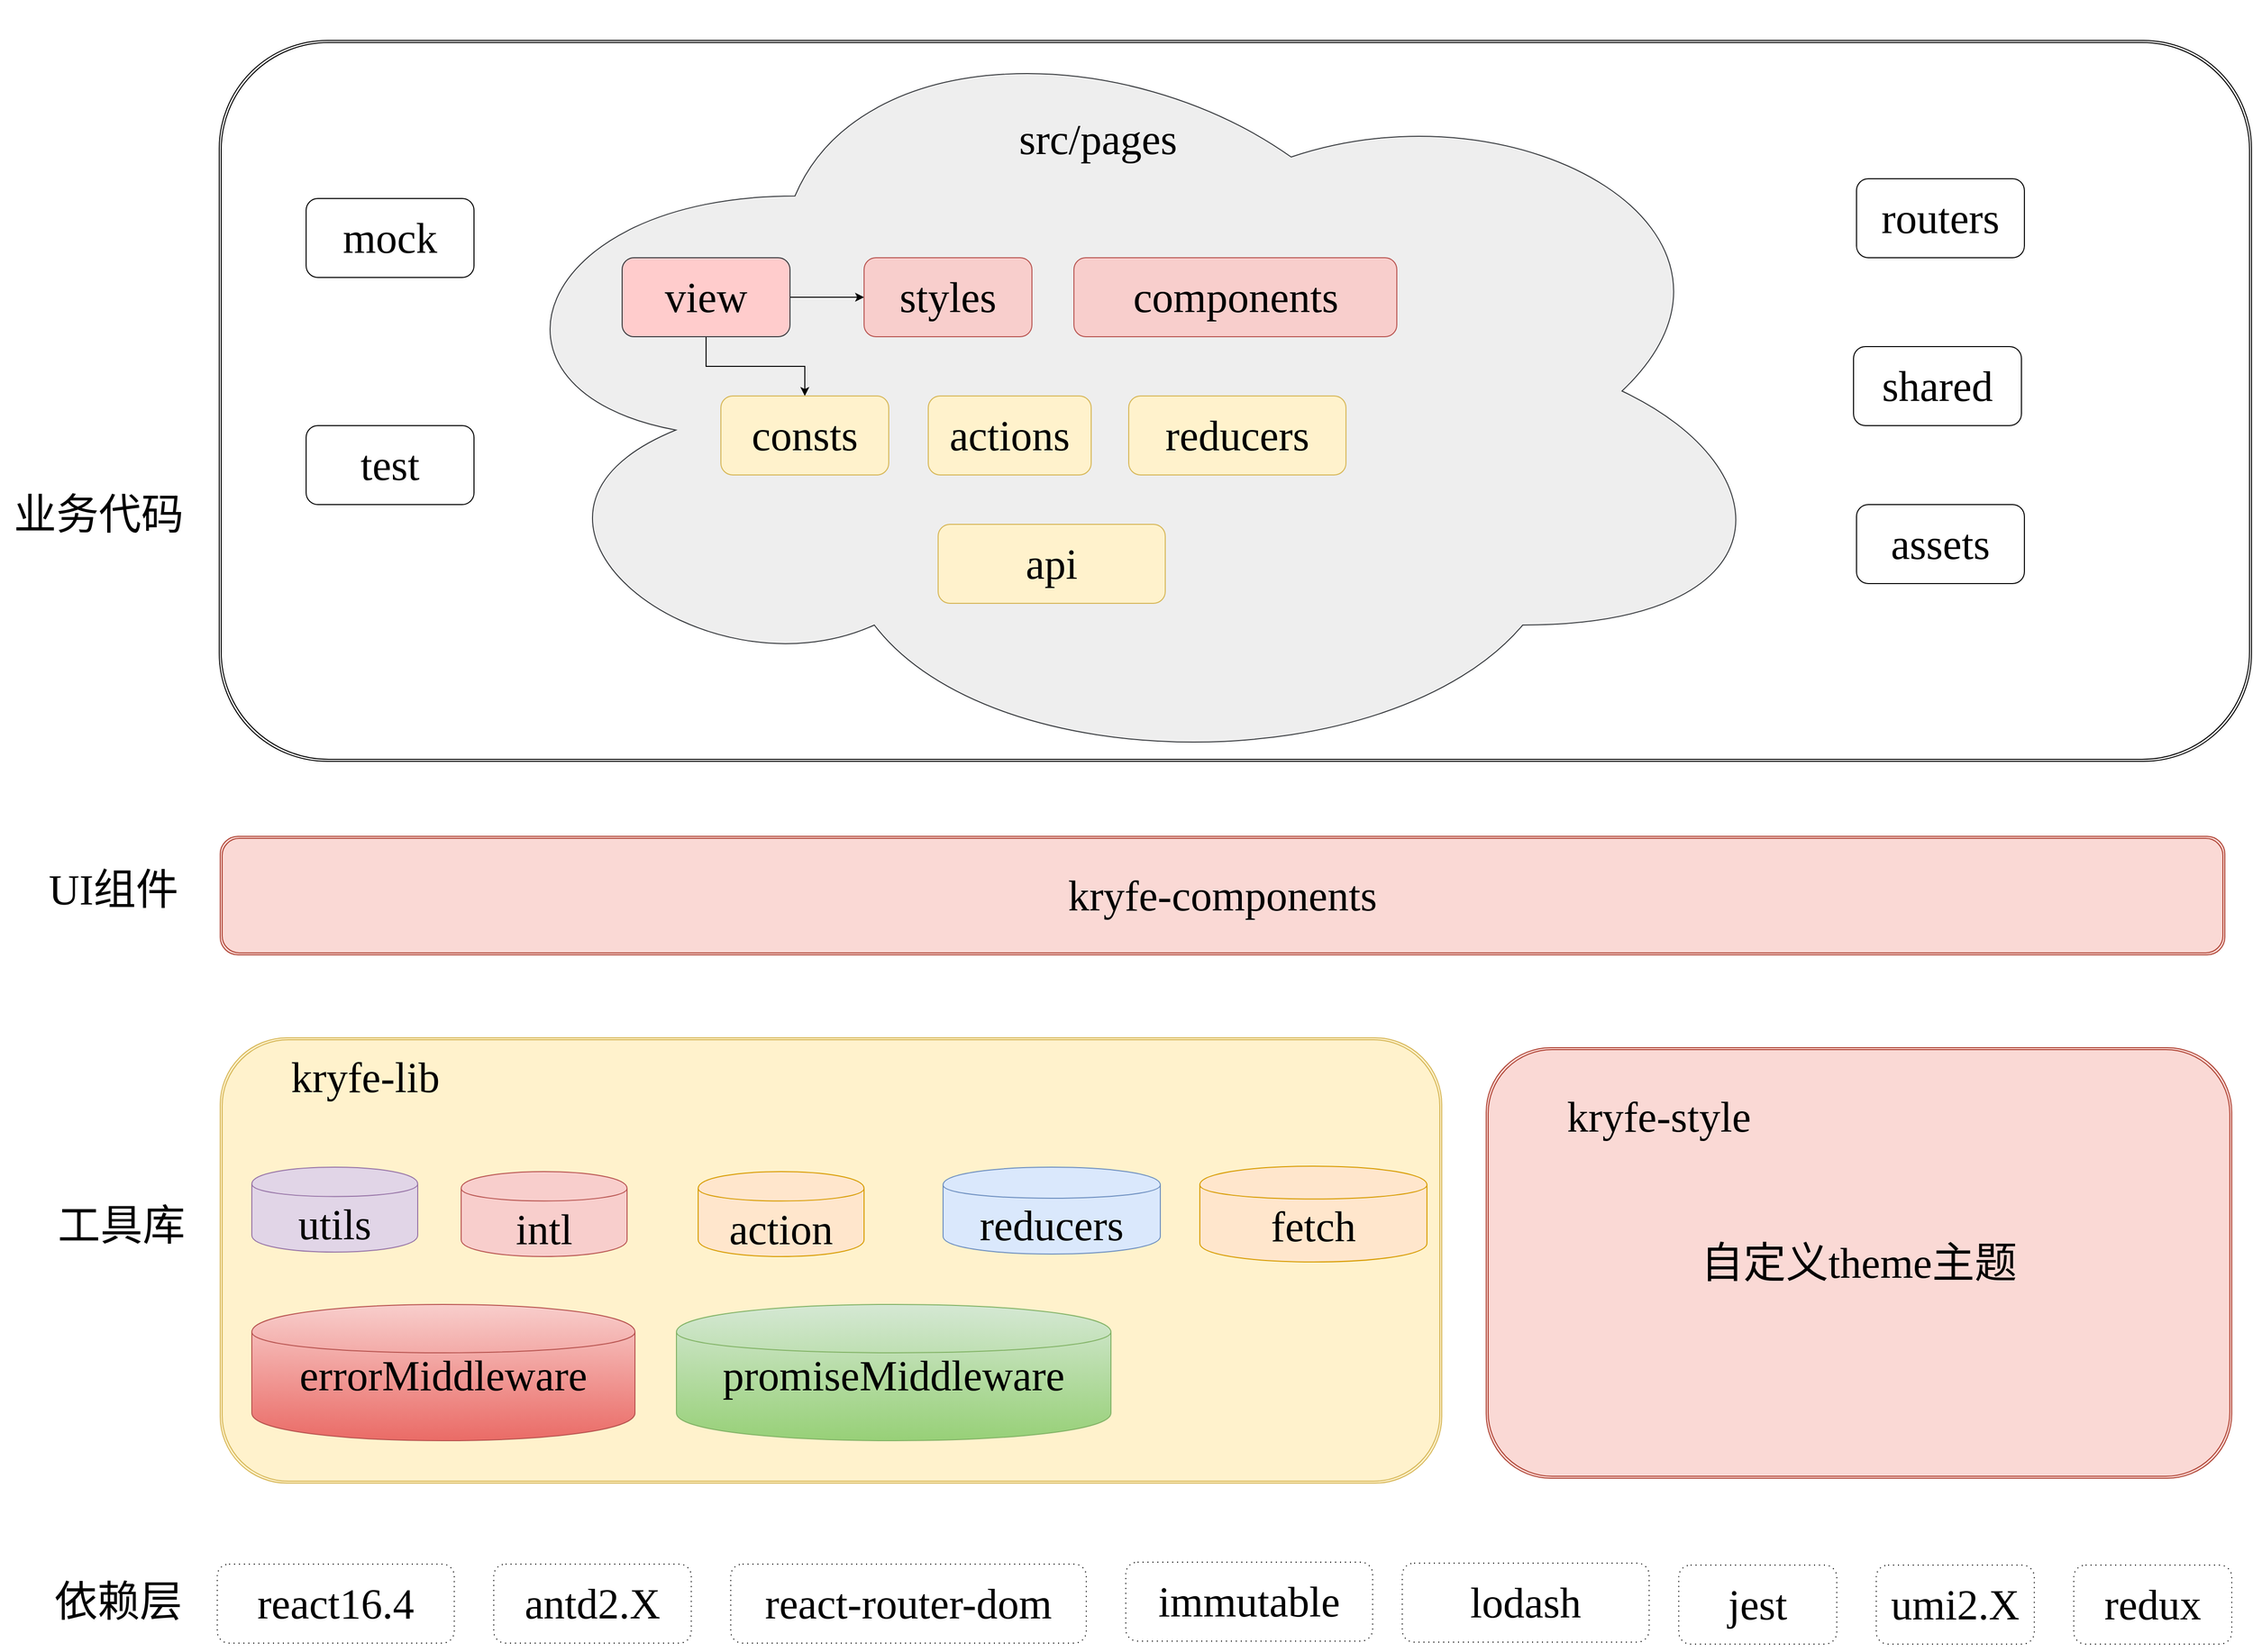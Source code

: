 <mxfile version="13.7.7" type="github" pages="4">
  <diagram name="Page-1" id="12e1b939-464a-85fe-373e-61e167be1490">
    <mxGraphModel dx="7725" dy="5986.5" grid="1" gridSize="10" guides="1" tooltips="1" connect="1" arrows="1" fold="1" page="1" pageScale="1.5" pageWidth="1654" pageHeight="1169" background="#ffffff" math="0" shadow="0">
      <root>
        <mxCell id="0" />
        <mxCell id="1" parent="0" />
        <mxCell id="ACcv200ihPQqjM33xnzT-37" value="依赖层" style="text;html=1;strokeColor=none;fillColor=none;align=center;verticalAlign=middle;whiteSpace=wrap;rounded=0;perimeterSpacing=10;fontSize=43;fontFamily=Comic Sans MS;" parent="1" vertex="1">
          <mxGeometry x="95" y="-169" width="210" height="100" as="geometry" />
        </mxCell>
        <mxCell id="ACcv200ihPQqjM33xnzT-38" value="工具库" style="text;html=1;strokeColor=none;fillColor=none;align=center;verticalAlign=middle;whiteSpace=wrap;rounded=0;perimeterSpacing=10;fontSize=43;fontFamily=Comic Sans MS;" parent="1" vertex="1">
          <mxGeometry x="103" y="-550" width="200" height="100" as="geometry" />
        </mxCell>
        <mxCell id="ACcv200ihPQqjM33xnzT-44" value="jest" style="shape=ext;rounded=1;html=1;whiteSpace=wrap;dashed=1;dashPattern=1 4;fontFamily=Comic Sans MS;fontSize=43;" parent="1" vertex="1">
          <mxGeometry x="1780" y="-156" width="160" height="80" as="geometry" />
        </mxCell>
        <mxCell id="ACcv200ihPQqjM33xnzT-45" value="antd2.X" style="shape=ext;rounded=1;html=1;whiteSpace=wrap;dashed=1;dashPattern=1 4;fontFamily=Comic Sans MS;fontSize=43;" parent="1" vertex="1">
          <mxGeometry x="580" y="-157" width="200" height="80" as="geometry" />
        </mxCell>
        <mxCell id="ACcv200ihPQqjM33xnzT-46" value="react16.4" style="shape=ext;rounded=1;html=1;whiteSpace=wrap;dashed=1;dashPattern=1 4;fontFamily=Comic Sans MS;fontSize=43;" parent="1" vertex="1">
          <mxGeometry x="300" y="-157" width="240" height="80" as="geometry" />
        </mxCell>
        <mxCell id="ACcv200ihPQqjM33xnzT-47" value="immutable" style="shape=ext;rounded=1;html=1;whiteSpace=wrap;dashed=1;dashPattern=1 4;fontFamily=Comic Sans MS;fontSize=43;" parent="1" vertex="1">
          <mxGeometry x="1220" y="-159" width="250" height="80" as="geometry" />
        </mxCell>
        <mxCell id="ACcv200ihPQqjM33xnzT-48" value="lodash" style="shape=ext;rounded=1;html=1;whiteSpace=wrap;dashed=1;dashPattern=1 4;fontFamily=Comic Sans MS;fontSize=43;" parent="1" vertex="1">
          <mxGeometry x="1500" y="-158" width="250" height="80" as="geometry" />
        </mxCell>
        <mxCell id="ACcv200ihPQqjM33xnzT-49" value="react-router-dom" style="shape=ext;rounded=1;html=1;whiteSpace=wrap;dashed=1;dashPattern=1 4;fontFamily=Comic Sans MS;fontSize=43;" parent="1" vertex="1">
          <mxGeometry x="820" y="-157" width="360" height="80" as="geometry" />
        </mxCell>
        <mxCell id="ACcv200ihPQqjM33xnzT-52" value="umi2.X" style="shape=ext;rounded=1;html=1;whiteSpace=wrap;dashed=1;dashPattern=1 4;fontFamily=Comic Sans MS;fontSize=43;" parent="1" vertex="1">
          <mxGeometry x="1980" y="-156" width="160" height="80" as="geometry" />
        </mxCell>
        <mxCell id="ACcv200ihPQqjM33xnzT-54" value="redux" style="shape=ext;rounded=1;html=1;whiteSpace=wrap;dashed=1;dashPattern=1 4;fontFamily=Comic Sans MS;fontSize=43;" parent="1" vertex="1">
          <mxGeometry x="2180" y="-156" width="160" height="80" as="geometry" />
        </mxCell>
        <mxCell id="ACcv200ihPQqjM33xnzT-55" value="" style="shape=ext;rounded=1;double=1;fontFamily=Comic Sans MS;fontSize=43;labelBackgroundColor=none;labelBorderColor=none;fillColor=#fff2cc;strokeColor=#D6B656;" parent="1" vertex="1">
          <mxGeometry x="303" y="-690" width="1237" height="451" as="geometry" />
        </mxCell>
        <mxCell id="ACcv200ihPQqjM33xnzT-57" value="自定义theme主题" style="shape=ext;rounded=1;html=1;whiteSpace=wrap;double=1;fontFamily=Comic Sans MS;fontSize=43;fillColor=#fad9d5;strokeColor=#ae4132;" parent="1" vertex="1">
          <mxGeometry x="1585" y="-680" width="755" height="436" as="geometry" />
        </mxCell>
        <mxCell id="ACcv200ihPQqjM33xnzT-58" value="kryfe-lib" style="text;html=1;strokeColor=none;fillColor=none;align=center;verticalAlign=middle;whiteSpace=wrap;rounded=0;fontFamily=Comic Sans MS;fontSize=43;" parent="1" vertex="1">
          <mxGeometry x="315" y="-660" width="270" height="20" as="geometry" />
        </mxCell>
        <mxCell id="ACcv200ihPQqjM33xnzT-59" value="kryfe-style" style="text;html=1;strokeColor=none;fillColor=none;align=center;verticalAlign=middle;whiteSpace=wrap;rounded=0;fontFamily=Comic Sans MS;fontSize=43;" parent="1" vertex="1">
          <mxGeometry x="1625" y="-620" width="270" height="20" as="geometry" />
        </mxCell>
        <mxCell id="ACcv200ihPQqjM33xnzT-62" value="utils" style="shape=cylinder;whiteSpace=wrap;html=1;boundedLbl=1;backgroundOutline=1;fontFamily=Comic Sans MS;fontSize=43;verticalAlign=top;strokeWidth=1;fillColor=#e1d5e7;strokeColor=#9673a6;" parent="1" vertex="1">
          <mxGeometry x="335" y="-559" width="168" height="86" as="geometry" />
        </mxCell>
        <mxCell id="ACcv200ihPQqjM33xnzT-66" value="intl" style="shape=cylinder;whiteSpace=wrap;html=1;boundedLbl=1;backgroundOutline=1;fontFamily=Comic Sans MS;fontSize=43;verticalAlign=top;strokeWidth=1;fillColor=#f8cecc;strokeColor=#b85450;" parent="1" vertex="1">
          <mxGeometry x="547" y="-554.5" width="168" height="86" as="geometry" />
        </mxCell>
        <mxCell id="ACcv200ihPQqjM33xnzT-67" value="action" style="shape=cylinder;whiteSpace=wrap;html=1;boundedLbl=1;backgroundOutline=1;fontFamily=Comic Sans MS;fontSize=43;verticalAlign=top;strokeWidth=1;fillColor=#ffe6cc;strokeColor=#d79b00;" parent="1" vertex="1">
          <mxGeometry x="787" y="-554.5" width="168" height="86" as="geometry" />
        </mxCell>
        <mxCell id="ACcv200ihPQqjM33xnzT-68" value="reducers" style="shape=cylinder;whiteSpace=wrap;html=1;boundedLbl=1;backgroundOutline=1;fontFamily=Comic Sans MS;fontSize=43;verticalAlign=top;strokeWidth=1;fillColor=#dae8fc;strokeColor=#6c8ebf;" parent="1" vertex="1">
          <mxGeometry x="1035" y="-559" width="220" height="88" as="geometry" />
        </mxCell>
        <mxCell id="ACcv200ihPQqjM33xnzT-69" value="fetch" style="shape=cylinder;whiteSpace=wrap;html=1;boundedLbl=1;backgroundOutline=1;fontFamily=Comic Sans MS;fontSize=43;verticalAlign=top;strokeWidth=1;fillColor=#ffe6cc;strokeColor=#d79b00;" parent="1" vertex="1">
          <mxGeometry x="1295" y="-560" width="230" height="97" as="geometry" />
        </mxCell>
        <mxCell id="ACcv200ihPQqjM33xnzT-70" value="errorMiddleware" style="shape=cylinder;whiteSpace=wrap;html=1;boundedLbl=1;backgroundOutline=1;fontFamily=Comic Sans MS;fontSize=43;verticalAlign=top;strokeWidth=1;fillColor=#f8cecc;strokeColor=#b85450;gradientColor=#ea6b66;" parent="1" vertex="1">
          <mxGeometry x="335" y="-420" width="388" height="138" as="geometry" />
        </mxCell>
        <mxCell id="ACcv200ihPQqjM33xnzT-74" value="promiseMiddleware" style="shape=cylinder;whiteSpace=wrap;html=1;boundedLbl=1;backgroundOutline=1;fontFamily=Comic Sans MS;fontSize=43;verticalAlign=top;strokeWidth=1;fillColor=#d5e8d4;strokeColor=#82b366;gradientColor=#97d077;" parent="1" vertex="1">
          <mxGeometry x="765" y="-420" width="440" height="138" as="geometry" />
        </mxCell>
        <mxCell id="C9wikINYZ20PcwpeZPlY-1" value="UI组件" style="text;html=1;strokeColor=none;fillColor=none;align=center;verticalAlign=middle;whiteSpace=wrap;rounded=0;perimeterSpacing=10;fontSize=43;fontFamily=Comic Sans MS;" parent="1" vertex="1">
          <mxGeometry x="95" y="-890" width="200" height="100" as="geometry" />
        </mxCell>
        <mxCell id="TWxSdMsF2TKqnxe4ZzpJ-3" value="&lt;span&gt;kryfe-components&lt;/span&gt;" style="shape=ext;rounded=1;html=1;whiteSpace=wrap;double=1;fontFamily=Comic Sans MS;fontSize=43;fillColor=#fad9d5;strokeColor=#ae4132;" parent="1" vertex="1">
          <mxGeometry x="303" y="-894" width="2030" height="120" as="geometry" />
        </mxCell>
        <mxCell id="TWxSdMsF2TKqnxe4ZzpJ-16" value="业务代码" style="text;html=1;strokeColor=none;fillColor=none;align=center;verticalAlign=middle;whiteSpace=wrap;rounded=0;perimeterSpacing=10;fontSize=43;fontFamily=Comic Sans MS;" parent="1" vertex="1">
          <mxGeometry x="80" y="-1270" width="200" height="100" as="geometry" />
        </mxCell>
        <mxCell id="TWxSdMsF2TKqnxe4ZzpJ-18" value="" style="shape=ext;rounded=1;html=1;whiteSpace=wrap;double=1;fontFamily=Comic Sans MS;fontSize=43;fillColor=none;" parent="1" vertex="1">
          <mxGeometry x="302" y="-1700" width="2058" height="730" as="geometry" />
        </mxCell>
        <mxCell id="TWxSdMsF2TKqnxe4ZzpJ-27" value="&lt;font color=&quot;#000000&quot;&gt;mock&lt;/font&gt;" style="rounded=1;whiteSpace=wrap;html=1;labelBackgroundColor=none;fontFamily=Comic Sans MS;fontSize=43;" parent="1" vertex="1">
          <mxGeometry x="390" y="-1540" width="170" height="80" as="geometry" />
        </mxCell>
        <mxCell id="TWxSdMsF2TKqnxe4ZzpJ-28" value="test" style="rounded=1;whiteSpace=wrap;html=1;labelBackgroundColor=none;fontFamily=Comic Sans MS;fontSize=43;" parent="1" vertex="1">
          <mxGeometry x="390" y="-1310" width="170" height="80" as="geometry" />
        </mxCell>
        <mxCell id="TWxSdMsF2TKqnxe4ZzpJ-41" value="" style="ellipse;shape=cloud;whiteSpace=wrap;html=1;labelBackgroundColor=none;strokeColor=#36393d;fontFamily=Comic Sans MS;fontSize=43;fillColor=#eeeeee;" parent="1" vertex="1">
          <mxGeometry x="550" y="-1740" width="1340" height="790" as="geometry" />
        </mxCell>
        <mxCell id="TWxSdMsF2TKqnxe4ZzpJ-64" value="" style="edgeStyle=orthogonalEdgeStyle;rounded=0;orthogonalLoop=1;jettySize=auto;html=1;fontFamily=Comic Sans MS;fontSize=43;fontColor=#FAFFFD;" parent="1" source="TWxSdMsF2TKqnxe4ZzpJ-43" target="TWxSdMsF2TKqnxe4ZzpJ-54" edge="1">
          <mxGeometry relative="1" as="geometry" />
        </mxCell>
        <mxCell id="TWxSdMsF2TKqnxe4ZzpJ-65" value="" style="edgeStyle=orthogonalEdgeStyle;rounded=0;orthogonalLoop=1;jettySize=auto;html=1;fontFamily=Comic Sans MS;fontSize=43;fontColor=#FAFFFD;" parent="1" source="TWxSdMsF2TKqnxe4ZzpJ-43" target="TWxSdMsF2TKqnxe4ZzpJ-52" edge="1">
          <mxGeometry relative="1" as="geometry" />
        </mxCell>
        <mxCell id="TWxSdMsF2TKqnxe4ZzpJ-43" value="view" style="rounded=1;whiteSpace=wrap;html=1;labelBackgroundColor=none;fontFamily=Comic Sans MS;fontSize=43;fillColor=#ffcccc;strokeColor=#36393d;" parent="1" vertex="1">
          <mxGeometry x="710" y="-1480" width="170" height="80" as="geometry" />
        </mxCell>
        <mxCell id="TWxSdMsF2TKqnxe4ZzpJ-47" value="src/pages" style="text;html=1;strokeColor=none;fillColor=none;align=center;verticalAlign=middle;whiteSpace=wrap;rounded=0;fontFamily=Comic Sans MS;fontSize=43;" parent="1" vertex="1">
          <mxGeometry x="1057" y="-1610" width="270" height="20" as="geometry" />
        </mxCell>
        <mxCell id="TWxSdMsF2TKqnxe4ZzpJ-52" value="styles" style="rounded=1;whiteSpace=wrap;html=1;labelBackgroundColor=none;fontFamily=Comic Sans MS;fontSize=43;fillColor=#f8cecc;strokeColor=#b85450;" parent="1" vertex="1">
          <mxGeometry x="955" y="-1480" width="170" height="80" as="geometry" />
        </mxCell>
        <mxCell id="TWxSdMsF2TKqnxe4ZzpJ-53" value="components" style="rounded=1;whiteSpace=wrap;html=1;labelBackgroundColor=none;fontFamily=Comic Sans MS;fontSize=43;fillColor=#f8cecc;strokeColor=#b85450;" parent="1" vertex="1">
          <mxGeometry x="1167.5" y="-1480" width="327" height="80" as="geometry" />
        </mxCell>
        <mxCell id="TWxSdMsF2TKqnxe4ZzpJ-54" value="consts" style="rounded=1;whiteSpace=wrap;html=1;labelBackgroundColor=none;fontFamily=Comic Sans MS;fontSize=43;fillColor=#fff2cc;strokeColor=#d6b656;" parent="1" vertex="1">
          <mxGeometry x="810" y="-1340" width="170" height="80" as="geometry" />
        </mxCell>
        <mxCell id="TWxSdMsF2TKqnxe4ZzpJ-56" value="actions" style="rounded=1;whiteSpace=wrap;html=1;labelBackgroundColor=none;fontFamily=Comic Sans MS;fontSize=43;fillColor=#fff2cc;strokeColor=#d6b656;" parent="1" vertex="1">
          <mxGeometry x="1020" y="-1340" width="165" height="80" as="geometry" />
        </mxCell>
        <mxCell id="TWxSdMsF2TKqnxe4ZzpJ-57" value="reducers" style="rounded=1;whiteSpace=wrap;html=1;labelBackgroundColor=none;fontFamily=Comic Sans MS;fontSize=43;fillColor=#fff2cc;strokeColor=#d6b656;" parent="1" vertex="1">
          <mxGeometry x="1223" y="-1340" width="220" height="80" as="geometry" />
        </mxCell>
        <mxCell id="TWxSdMsF2TKqnxe4ZzpJ-59" value="api" style="rounded=1;whiteSpace=wrap;html=1;labelBackgroundColor=none;fontFamily=Comic Sans MS;fontSize=43;fillColor=#fff2cc;strokeColor=#d6b656;" parent="1" vertex="1">
          <mxGeometry x="1030" y="-1210" width="230" height="80" as="geometry" />
        </mxCell>
        <mxCell id="TWxSdMsF2TKqnxe4ZzpJ-60" value="routers" style="rounded=1;whiteSpace=wrap;html=1;labelBackgroundColor=none;fontFamily=Comic Sans MS;fontSize=43;" parent="1" vertex="1">
          <mxGeometry x="1960" y="-1560" width="170" height="80" as="geometry" />
        </mxCell>
        <mxCell id="TWxSdMsF2TKqnxe4ZzpJ-61" value="shared" style="rounded=1;whiteSpace=wrap;html=1;labelBackgroundColor=none;fontFamily=Comic Sans MS;fontSize=43;" parent="1" vertex="1">
          <mxGeometry x="1957" y="-1390" width="170" height="80" as="geometry" />
        </mxCell>
        <mxCell id="TWxSdMsF2TKqnxe4ZzpJ-62" value="assets" style="rounded=1;whiteSpace=wrap;html=1;labelBackgroundColor=none;fontFamily=Comic Sans MS;fontSize=43;" parent="1" vertex="1">
          <mxGeometry x="1960" y="-1230" width="170" height="80" as="geometry" />
        </mxCell>
      </root>
    </mxGraphModel>
  </diagram>
  <diagram id="LHeS4BdLSO3xTZ7ajXbM" name="Page-2">
    <mxGraphModel dx="3708" dy="4371" grid="1" gridSize="10" guides="1" tooltips="1" connect="1" arrows="1" fold="1" page="1" pageScale="1" pageWidth="3300" pageHeight="2339" math="0" shadow="0">
      <root>
        <mxCell id="zYoztE-PvU23CbIRNL2x-0" />
        <mxCell id="zYoztE-PvU23CbIRNL2x-1" parent="zYoztE-PvU23CbIRNL2x-0" />
        <mxCell id="tfJK5-G03FJ_QuHSLzbA-41" value="依赖层" style="text;html=1;strokeColor=none;fillColor=none;align=center;verticalAlign=middle;whiteSpace=wrap;rounded=0;perimeterSpacing=10;fontSize=43;fontFamily=Comic Sans MS;" parent="zYoztE-PvU23CbIRNL2x-1" vertex="1">
          <mxGeometry x="90" y="-438" width="210" height="100" as="geometry" />
        </mxCell>
        <mxCell id="tfJK5-G03FJ_QuHSLzbA-42" value="工具库" style="text;html=1;strokeColor=none;fillColor=none;align=center;verticalAlign=middle;whiteSpace=wrap;rounded=0;perimeterSpacing=10;fontSize=43;fontFamily=Comic Sans MS;" parent="zYoztE-PvU23CbIRNL2x-1" vertex="1">
          <mxGeometry x="80" y="-763" width="200" height="100" as="geometry" />
        </mxCell>
        <mxCell id="tfJK5-G03FJ_QuHSLzbA-43" value="jest" style="shape=ext;rounded=1;html=1;whiteSpace=wrap;dashed=1;dashPattern=1 4;fontFamily=Comic Sans MS;fontSize=43;" parent="zYoztE-PvU23CbIRNL2x-1" vertex="1">
          <mxGeometry x="2170" y="-440" width="250" height="160" as="geometry" />
        </mxCell>
        <mxCell id="tfJK5-G03FJ_QuHSLzbA-44" value="antd4.X" style="shape=ext;rounded=1;html=1;whiteSpace=wrap;dashed=1;dashPattern=1 4;fontFamily=Comic Sans MS;fontSize=43;" parent="zYoztE-PvU23CbIRNL2x-1" vertex="1">
          <mxGeometry x="720" y="-438" width="320" height="160" as="geometry" />
        </mxCell>
        <mxCell id="tfJK5-G03FJ_QuHSLzbA-45" value="react16.8" style="shape=ext;rounded=1;html=1;whiteSpace=wrap;dashed=1;dashPattern=1 4;fontFamily=Comic Sans MS;fontSize=43;" parent="zYoztE-PvU23CbIRNL2x-1" vertex="1">
          <mxGeometry x="320" y="-440" width="315" height="170" as="geometry" />
        </mxCell>
        <mxCell id="tfJK5-G03FJ_QuHSLzbA-46" value="typescript" style="shape=ext;rounded=1;html=1;whiteSpace=wrap;dashed=1;dashPattern=1 4;fontFamily=Comic Sans MS;fontSize=43;" parent="zYoztE-PvU23CbIRNL2x-1" vertex="1">
          <mxGeometry x="1440" y="-440" width="310" height="166" as="geometry" />
        </mxCell>
        <mxCell id="tfJK5-G03FJ_QuHSLzbA-47" value="dva" style="shape=ext;rounded=1;html=1;whiteSpace=wrap;dashed=1;dashPattern=1 4;fontFamily=Comic Sans MS;fontSize=43;" parent="zYoztE-PvU23CbIRNL2x-1" vertex="1">
          <mxGeometry x="1830" y="-440" width="250" height="166" as="geometry" />
        </mxCell>
        <mxCell id="tfJK5-G03FJ_QuHSLzbA-49" value="umi3.0" style="shape=ext;rounded=1;html=1;whiteSpace=wrap;dashed=1;dashPattern=1 4;fontFamily=Comic Sans MS;fontSize=43;" parent="zYoztE-PvU23CbIRNL2x-1" vertex="1">
          <mxGeometry x="1120" y="-440" width="240" height="166" as="geometry" />
        </mxCell>
        <mxCell id="tfJK5-G03FJ_QuHSLzbA-50" value="lodash" style="shape=ext;rounded=1;html=1;whiteSpace=wrap;dashed=1;dashPattern=1 4;fontFamily=Comic Sans MS;fontSize=43;" parent="zYoztE-PvU23CbIRNL2x-1" vertex="1">
          <mxGeometry x="2480" y="-440" width="250" height="156" as="geometry" />
        </mxCell>
        <mxCell id="tfJK5-G03FJ_QuHSLzbA-52" value="@ot/utils" style="shape=ext;rounded=1;html=1;whiteSpace=wrap;double=1;fontFamily=Comic Sans MS;fontSize=43;fillColor=#fff2cc;strokeColor=#d6b656;" parent="zYoztE-PvU23CbIRNL2x-1" vertex="1">
          <mxGeometry x="310" y="-830" width="560" height="230" as="geometry" />
        </mxCell>
        <mxCell id="tfJK5-G03FJ_QuHSLzbA-62" value="UI组件" style="text;html=1;strokeColor=none;fillColor=none;align=center;verticalAlign=middle;whiteSpace=wrap;rounded=0;perimeterSpacing=10;fontSize=43;fontFamily=Comic Sans MS;" parent="zYoztE-PvU23CbIRNL2x-1" vertex="1">
          <mxGeometry x="80" y="-1175" width="200" height="100" as="geometry" />
        </mxCell>
        <mxCell id="tfJK5-G03FJ_QuHSLzbA-64" value="业务代码" style="text;html=1;strokeColor=none;fillColor=none;align=center;verticalAlign=middle;whiteSpace=wrap;rounded=0;perimeterSpacing=10;fontSize=43;fontFamily=Comic Sans MS;" parent="zYoztE-PvU23CbIRNL2x-1" vertex="1">
          <mxGeometry x="90" y="-1700" width="200" height="100" as="geometry" />
        </mxCell>
        <mxCell id="tfJK5-G03FJ_QuHSLzbA-90" value="kryfe-style" style="shape=ext;rounded=1;html=1;whiteSpace=wrap;double=1;fontFamily=Comic Sans MS;fontSize=43;" parent="zYoztE-PvU23CbIRNL2x-1" vertex="1">
          <mxGeometry x="2560" y="-830" width="550" height="230" as="geometry" />
        </mxCell>
        <mxCell id="tfJK5-G03FJ_QuHSLzbA-91" value="@ot/dmversion" style="shape=ext;rounded=1;html=1;whiteSpace=wrap;double=1;fontFamily=Comic Sans MS;fontSize=43;fillColor=#bac8d3;strokeColor=#23445d;" parent="zYoztE-PvU23CbIRNL2x-1" vertex="1">
          <mxGeometry x="1840" y="-830" width="570" height="230" as="geometry" />
        </mxCell>
        <mxCell id="tfJK5-G03FJ_QuHSLzbA-92" value="@umijs/hooks" style="shape=ext;rounded=1;html=1;whiteSpace=wrap;double=1;fontFamily=Comic Sans MS;fontSize=43;fillColor=#fff2cc;strokeColor=#d6b656;" parent="zYoztE-PvU23CbIRNL2x-1" vertex="1">
          <mxGeometry x="1040" y="-830" width="630" height="230" as="geometry" />
        </mxCell>
        <mxCell id="tfJK5-G03FJ_QuHSLzbA-95" value="@paas/components" style="shape=ext;rounded=1;html=1;whiteSpace=wrap;double=1;fontFamily=Comic Sans MS;fontSize=43;fillColor=#f8cecc;strokeColor=#b85450;" parent="zYoztE-PvU23CbIRNL2x-1" vertex="1">
          <mxGeometry x="320" y="-1250" width="2800" height="250" as="geometry" />
        </mxCell>
        <mxCell id="IWnz5wJxzBRroKLhqd2s-0" value="umi-request" style="shape=ext;rounded=1;html=1;whiteSpace=wrap;dashed=1;dashPattern=1 4;fontFamily=Comic Sans MS;fontSize=43;" parent="zYoztE-PvU23CbIRNL2x-1" vertex="1">
          <mxGeometry x="2800" y="-440" width="320" height="160" as="geometry" />
        </mxCell>
        <mxCell id="IWnz5wJxzBRroKLhqd2s-1" value="" style="shape=ext;rounded=1;html=1;whiteSpace=wrap;double=1;fontFamily=Comic Sans MS;fontSize=43;" parent="zYoztE-PvU23CbIRNL2x-1" vertex="1">
          <mxGeometry x="340" y="-2030" width="740" height="630" as="geometry" />
        </mxCell>
        <mxCell id="IWnz5wJxzBRroKLhqd2s-2" value="" style="shape=ext;rounded=1;html=1;whiteSpace=wrap;double=1;fontFamily=Comic Sans MS;fontSize=43;" parent="zYoztE-PvU23CbIRNL2x-1" vertex="1">
          <mxGeometry x="1120" y="-2040" width="1540" height="640" as="geometry" />
        </mxCell>
        <mxCell id="IWnz5wJxzBRroKLhqd2s-5" value="mock" style="shape=ext;rounded=1;html=1;whiteSpace=wrap;fontFamily=Comic Sans MS;fontSize=43;" parent="zYoztE-PvU23CbIRNL2x-1" vertex="1">
          <mxGeometry x="495" y="-1857" width="430" height="130" as="geometry" />
        </mxCell>
        <mxCell id="IWnz5wJxzBRroKLhqd2s-6" value="test" style="shape=ext;rounded=1;html=1;whiteSpace=wrap;fontFamily=Comic Sans MS;fontSize=43;fillColor=#60a917;strokeColor=#2D7600;fontColor=#ffffff;" parent="zYoztE-PvU23CbIRNL2x-1" vertex="1">
          <mxGeometry x="495" y="-1597" width="430" height="130" as="geometry" />
        </mxCell>
        <mxCell id="IWnz5wJxzBRroKLhqd2s-7" value="pages" style="shape=ext;rounded=1;html=1;whiteSpace=wrap;fontFamily=Comic Sans MS;fontSize=43;" parent="zYoztE-PvU23CbIRNL2x-1" vertex="1">
          <mxGeometry x="1220" y="-1870" width="320" height="130" as="geometry" />
        </mxCell>
        <mxCell id="IWnz5wJxzBRroKLhqd2s-8" value="utils" style="shape=ext;rounded=1;html=1;whiteSpace=wrap;fontFamily=Comic Sans MS;fontSize=43;" parent="zYoztE-PvU23CbIRNL2x-1" vertex="1">
          <mxGeometry x="1230" y="-1587" width="320" height="130" as="geometry" />
        </mxCell>
        <mxCell id="IWnz5wJxzBRroKLhqd2s-10" value="models" style="shape=ext;rounded=1;html=1;whiteSpace=wrap;fontFamily=Comic Sans MS;fontSize=43;" parent="zYoztE-PvU23CbIRNL2x-1" vertex="1">
          <mxGeometry x="1740" y="-1870" width="320" height="130" as="geometry" />
        </mxCell>
        <mxCell id="IWnz5wJxzBRroKLhqd2s-11" value="service" style="shape=ext;rounded=1;html=1;whiteSpace=wrap;fontFamily=Comic Sans MS;fontSize=43;" parent="zYoztE-PvU23CbIRNL2x-1" vertex="1">
          <mxGeometry x="2280" y="-1870" width="320" height="130" as="geometry" />
        </mxCell>
        <mxCell id="IWnz5wJxzBRroKLhqd2s-12" value="locales" style="shape=ext;rounded=1;html=1;whiteSpace=wrap;fontFamily=Comic Sans MS;fontSize=43;" parent="zYoztE-PvU23CbIRNL2x-1" vertex="1">
          <mxGeometry x="1740" y="-1597" width="320" height="130" as="geometry" />
        </mxCell>
        <mxCell id="ErtmaJzU8ej40QXi4xxW-0" value="" style="shape=ext;rounded=1;html=1;whiteSpace=wrap;double=1;fontFamily=Comic Sans MS;fontSize=43;" parent="zYoztE-PvU23CbIRNL2x-1" vertex="1">
          <mxGeometry x="2700" y="-2041" width="420" height="641" as="geometry" />
        </mxCell>
        <mxCell id="ErtmaJzU8ej40QXi4xxW-1" value="components" style="shape=ext;rounded=1;html=1;whiteSpace=wrap;fontFamily=Comic Sans MS;fontSize=43;" parent="zYoztE-PvU23CbIRNL2x-1" vertex="1">
          <mxGeometry x="2270" y="-1597" width="323" height="130" as="geometry" />
        </mxCell>
        <mxCell id="ErtmaJzU8ej40QXi4xxW-2" value="assets" style="shape=ext;rounded=1;html=1;whiteSpace=wrap;fontFamily=Comic Sans MS;fontSize=43;" parent="zYoztE-PvU23CbIRNL2x-1" vertex="1">
          <mxGeometry x="2785" y="-1740" width="250" height="130" as="geometry" />
        </mxCell>
        <mxCell id="oNj-7UCX4Ya3XquWFzxB-0" value="数据层/测试层" style="text;html=1;strokeColor=none;fillColor=none;align=center;verticalAlign=middle;whiteSpace=wrap;rounded=0;fontFamily=Comic Sans MS;fontSize=43;" parent="zYoztE-PvU23CbIRNL2x-1" vertex="1">
          <mxGeometry x="540" y="-1950" width="340" height="20" as="geometry" />
        </mxCell>
        <mxCell id="oNj-7UCX4Ya3XquWFzxB-2" value="主要业务模块层" style="text;html=1;strokeColor=none;fillColor=none;align=center;verticalAlign=middle;whiteSpace=wrap;rounded=0;fontFamily=Comic Sans MS;fontSize=43;" parent="zYoztE-PvU23CbIRNL2x-1" vertex="1">
          <mxGeometry x="1710" y="-1970" width="380" height="20" as="geometry" />
        </mxCell>
        <mxCell id="oNj-7UCX4Ya3XquWFzxB-3" value="样式管理" style="text;html=1;strokeColor=none;fillColor=none;align=center;verticalAlign=middle;whiteSpace=wrap;rounded=0;fontFamily=Comic Sans MS;fontSize=43;" parent="zYoztE-PvU23CbIRNL2x-1" vertex="1">
          <mxGeometry x="2717" y="-1974" width="380" height="20" as="geometry" />
        </mxCell>
      </root>
    </mxGraphModel>
  </diagram>
  <diagram id="Ei2lVJdrTGeZ8cxoIovu" name="Page-3">
    <mxGraphModel dx="927" dy="508" grid="1" gridSize="10" guides="1" tooltips="1" connect="1" arrows="1" fold="1" page="1" pageScale="1" pageWidth="827" pageHeight="1169" math="0" shadow="0">
      <root>
        <mxCell id="N6Qx0ehr-rITqNkJm1p0-0" />
        <mxCell id="N6Qx0ehr-rITqNkJm1p0-1" parent="N6Qx0ehr-rITqNkJm1p0-0" />
        <mxCell id="N6Qx0ehr-rITqNkJm1p0-5" value="使用class定义对象的底层实现 例如 class A板块" style="text;html=1;strokeColor=none;fillColor=none;align=center;verticalAlign=middle;whiteSpace=wrap;rounded=0;" parent="N6Qx0ehr-rITqNkJm1p0-1" vertex="1">
          <mxGeometry x="200" y="20" width="400" height="10" as="geometry" />
        </mxCell>
        <mxCell id="N6Qx0ehr-rITqNkJm1p0-15" value="" style="edgeStyle=orthogonalEdgeStyle;rounded=0;orthogonalLoop=1;jettySize=auto;html=1;" parent="N6Qx0ehr-rITqNkJm1p0-1" source="N6Qx0ehr-rITqNkJm1p0-10" target="N6Qx0ehr-rITqNkJm1p0-13" edge="1">
          <mxGeometry relative="1" as="geometry" />
        </mxCell>
        <mxCell id="N6Qx0ehr-rITqNkJm1p0-10" value="_createClass" style="swimlane;html=1;fontStyle=1;align=center;verticalAlign=middle;childLayout=stackLayout;horizontal=1;startSize=30;horizontalStack=0;resizeParent=0;resizeLast=1;container=0;fontColor=#000000;collapsible=0;rounded=1;arcSize=30;strokeColor=#ff0000;fillColor=#ffffc0;swimlaneFillColor=#ffffc0;dropTarget=0;" parent="N6Qx0ehr-rITqNkJm1p0-1" vertex="1">
          <mxGeometry x="300" y="70" width="190" height="100" as="geometry" />
        </mxCell>
        <mxCell id="N6Qx0ehr-rITqNkJm1p0-11" value="作用：创建class变量，并为原型链上添加属性及设置静态方法" style="text;html=1;strokeColor=none;fillColor=none;align=center;verticalAlign=middle;spacingLeft=4;spacingRight=4;whiteSpace=wrap;overflow=hidden;rotatable=0;fontColor=#000000;" parent="N6Qx0ehr-rITqNkJm1p0-10" vertex="1">
          <mxGeometry y="30" width="190" height="70" as="geometry" />
        </mxCell>
        <mxCell id="N6Qx0ehr-rITqNkJm1p0-13" value="为A设置construtor" style="swimlane;html=1;fontStyle=1;align=center;verticalAlign=middle;childLayout=stackLayout;horizontal=1;startSize=30;horizontalStack=0;resizeParent=0;resizeLast=1;container=0;fontColor=#000000;collapsible=0;rounded=1;arcSize=30;strokeColor=#ff0000;fillColor=#ffffc0;swimlaneFillColor=#ffffc0;dropTarget=0;" parent="N6Qx0ehr-rITqNkJm1p0-1" vertex="1">
          <mxGeometry x="300" y="250" width="190" height="100" as="geometry" />
        </mxCell>
        <mxCell id="N6Qx0ehr-rITqNkJm1p0-14" value="1.&amp;nbsp;" style="text;html=1;strokeColor=none;fillColor=none;align=center;verticalAlign=middle;spacingLeft=4;spacingRight=4;whiteSpace=wrap;overflow=hidden;rotatable=0;fontColor=#000000;" parent="N6Qx0ehr-rITqNkJm1p0-13" vertex="1">
          <mxGeometry y="30" width="190" height="70" as="geometry" />
        </mxCell>
      </root>
    </mxGraphModel>
  </diagram>
  <diagram id="Jg6gSPI0lAMnNEhhfWCc" name="Page-4">
    <mxGraphModel dx="4635" dy="4878" grid="1" gridSize="10" guides="1" tooltips="1" connect="1" arrows="1" fold="1" page="1" pageScale="1" pageWidth="827" pageHeight="1169" math="0" shadow="0">
      <root>
        <mxCell id="1uLW3cnJnfPbp_SuEg5F-0" />
        <mxCell id="1uLW3cnJnfPbp_SuEg5F-1" parent="1uLW3cnJnfPbp_SuEg5F-0" />
        <mxCell id="EHCRNqHX9vkaMyZaMvjl-0" value="依赖层" style="text;html=1;strokeColor=none;fillColor=none;align=center;verticalAlign=middle;whiteSpace=wrap;rounded=0;perimeterSpacing=10;fontSize=43;fontFamily=Comic Sans MS;" vertex="1" parent="1uLW3cnJnfPbp_SuEg5F-1">
          <mxGeometry x="90" y="-438" width="210" height="100" as="geometry" />
        </mxCell>
        <mxCell id="EHCRNqHX9vkaMyZaMvjl-1" value="工具库" style="text;html=1;strokeColor=none;fillColor=none;align=center;verticalAlign=middle;whiteSpace=wrap;rounded=0;perimeterSpacing=10;fontSize=43;fontFamily=Comic Sans MS;" vertex="1" parent="1uLW3cnJnfPbp_SuEg5F-1">
          <mxGeometry x="80" y="-763" width="200" height="100" as="geometry" />
        </mxCell>
        <mxCell id="EHCRNqHX9vkaMyZaMvjl-3" value="antd4.X" style="shape=ext;rounded=1;html=1;whiteSpace=wrap;dashed=1;dashPattern=1 4;fontFamily=Comic Sans MS;fontSize=43;" vertex="1" parent="1uLW3cnJnfPbp_SuEg5F-1">
          <mxGeometry x="750" y="-438" width="320" height="160" as="geometry" />
        </mxCell>
        <mxCell id="EHCRNqHX9vkaMyZaMvjl-4" value="react16.8" style="shape=ext;rounded=1;html=1;whiteSpace=wrap;dashed=1;dashPattern=1 4;fontFamily=Comic Sans MS;fontSize=43;" vertex="1" parent="1uLW3cnJnfPbp_SuEg5F-1">
          <mxGeometry x="320" y="-440" width="315" height="170" as="geometry" />
        </mxCell>
        <mxCell id="EHCRNqHX9vkaMyZaMvjl-5" value="typescript" style="shape=ext;rounded=1;html=1;whiteSpace=wrap;dashed=1;dashPattern=1 4;fontFamily=Comic Sans MS;fontSize=43;" vertex="1" parent="1uLW3cnJnfPbp_SuEg5F-1">
          <mxGeometry x="1490" y="-440" width="310" height="166" as="geometry" />
        </mxCell>
        <mxCell id="EHCRNqHX9vkaMyZaMvjl-6" value="use-immer" style="shape=ext;rounded=1;html=1;whiteSpace=wrap;dashed=1;dashPattern=1 4;fontFamily=Comic Sans MS;fontSize=43;" vertex="1" parent="1uLW3cnJnfPbp_SuEg5F-1">
          <mxGeometry x="1920" y="-440" width="250" height="166" as="geometry" />
        </mxCell>
        <mxCell id="EHCRNqHX9vkaMyZaMvjl-7" value="umi3.0" style="shape=ext;rounded=1;html=1;whiteSpace=wrap;dashed=1;dashPattern=1 4;fontFamily=Comic Sans MS;fontSize=43;" vertex="1" parent="1uLW3cnJnfPbp_SuEg5F-1">
          <mxGeometry x="1150" y="-440" width="240" height="166" as="geometry" />
        </mxCell>
        <mxCell id="EHCRNqHX9vkaMyZaMvjl-8" value="lodash" style="shape=ext;rounded=1;html=1;whiteSpace=wrap;dashed=1;dashPattern=1 4;fontFamily=Comic Sans MS;fontSize=43;" vertex="1" parent="1uLW3cnJnfPbp_SuEg5F-1">
          <mxGeometry x="2330" y="-440" width="250" height="156" as="geometry" />
        </mxCell>
        <mxCell id="EHCRNqHX9vkaMyZaMvjl-10" value="UI组件" style="text;html=1;strokeColor=none;fillColor=none;align=center;verticalAlign=middle;whiteSpace=wrap;rounded=0;perimeterSpacing=10;fontSize=43;fontFamily=Comic Sans MS;" vertex="1" parent="1uLW3cnJnfPbp_SuEg5F-1">
          <mxGeometry x="80" y="-1175" width="200" height="100" as="geometry" />
        </mxCell>
        <mxCell id="EHCRNqHX9vkaMyZaMvjl-11" value="业务代码" style="text;html=1;strokeColor=none;fillColor=none;align=center;verticalAlign=middle;whiteSpace=wrap;rounded=0;perimeterSpacing=10;fontSize=43;fontFamily=Comic Sans MS;" vertex="1" parent="1uLW3cnJnfPbp_SuEg5F-1">
          <mxGeometry x="90" y="-1700" width="200" height="100" as="geometry" />
        </mxCell>
        <mxCell id="EHCRNqHX9vkaMyZaMvjl-14" value="@umijs/hooks" style="shape=ext;rounded=1;html=1;whiteSpace=wrap;double=1;fontFamily=Comic Sans MS;fontSize=43;" vertex="1" parent="1uLW3cnJnfPbp_SuEg5F-1">
          <mxGeometry x="310" y="-860" width="2780" height="260" as="geometry" />
        </mxCell>
        <mxCell id="EHCRNqHX9vkaMyZaMvjl-15" value="@kryfe/paas-components" style="shape=ext;rounded=1;html=1;whiteSpace=wrap;double=1;fontFamily=Comic Sans MS;fontSize=43;" vertex="1" parent="1uLW3cnJnfPbp_SuEg5F-1">
          <mxGeometry x="321" y="-1250" width="2800" height="250" as="geometry" />
        </mxCell>
        <mxCell id="EHCRNqHX9vkaMyZaMvjl-16" value="umi-request" style="shape=ext;rounded=1;html=1;whiteSpace=wrap;dashed=1;dashPattern=1 4;fontFamily=Comic Sans MS;fontSize=43;" vertex="1" parent="1uLW3cnJnfPbp_SuEg5F-1">
          <mxGeometry x="2750" y="-460" width="320" height="160" as="geometry" />
        </mxCell>
        <mxCell id="EHCRNqHX9vkaMyZaMvjl-17" value="" style="shape=ext;rounded=1;html=1;whiteSpace=wrap;double=1;fontFamily=Comic Sans MS;fontSize=43;" vertex="1" parent="1uLW3cnJnfPbp_SuEg5F-1">
          <mxGeometry x="340" y="-2030" width="740" height="630" as="geometry" />
        </mxCell>
        <mxCell id="EHCRNqHX9vkaMyZaMvjl-18" value="" style="shape=ext;rounded=1;html=1;whiteSpace=wrap;double=1;fontFamily=Comic Sans MS;fontSize=43;" vertex="1" parent="1uLW3cnJnfPbp_SuEg5F-1">
          <mxGeometry x="1120" y="-2040" width="1540" height="640" as="geometry" />
        </mxCell>
        <mxCell id="EHCRNqHX9vkaMyZaMvjl-19" value="mock" style="shape=ext;rounded=1;html=1;whiteSpace=wrap;fontFamily=Comic Sans MS;fontSize=43;" vertex="1" parent="1uLW3cnJnfPbp_SuEg5F-1">
          <mxGeometry x="495" y="-1857" width="430" height="130" as="geometry" />
        </mxCell>
        <mxCell id="EHCRNqHX9vkaMyZaMvjl-20" value="test" style="shape=ext;rounded=1;html=1;whiteSpace=wrap;fontFamily=Comic Sans MS;fontSize=43;fillColor=#60a917;strokeColor=#2D7600;fontColor=#ffffff;" vertex="1" parent="1uLW3cnJnfPbp_SuEg5F-1">
          <mxGeometry x="495" y="-1597" width="430" height="130" as="geometry" />
        </mxCell>
        <mxCell id="EHCRNqHX9vkaMyZaMvjl-21" value="pages" style="shape=ext;rounded=1;html=1;whiteSpace=wrap;fontFamily=Comic Sans MS;fontSize=43;" vertex="1" parent="1uLW3cnJnfPbp_SuEg5F-1">
          <mxGeometry x="1220" y="-1870" width="320" height="130" as="geometry" />
        </mxCell>
        <mxCell id="EHCRNqHX9vkaMyZaMvjl-22" value="utils" style="shape=ext;rounded=1;html=1;whiteSpace=wrap;fontFamily=Comic Sans MS;fontSize=43;" vertex="1" parent="1uLW3cnJnfPbp_SuEg5F-1">
          <mxGeometry x="1230" y="-1587" width="320" height="130" as="geometry" />
        </mxCell>
        <mxCell id="EHCRNqHX9vkaMyZaMvjl-23" value="models" style="shape=ext;rounded=1;html=1;whiteSpace=wrap;fontFamily=Comic Sans MS;fontSize=43;" vertex="1" parent="1uLW3cnJnfPbp_SuEg5F-1">
          <mxGeometry x="1740" y="-1870" width="320" height="130" as="geometry" />
        </mxCell>
        <mxCell id="EHCRNqHX9vkaMyZaMvjl-24" value="service" style="shape=ext;rounded=1;html=1;whiteSpace=wrap;fontFamily=Comic Sans MS;fontSize=43;" vertex="1" parent="1uLW3cnJnfPbp_SuEg5F-1">
          <mxGeometry x="2280" y="-1870" width="320" height="130" as="geometry" />
        </mxCell>
        <mxCell id="EHCRNqHX9vkaMyZaMvjl-25" value="locales" style="shape=ext;rounded=1;html=1;whiteSpace=wrap;fontFamily=Comic Sans MS;fontSize=43;" vertex="1" parent="1uLW3cnJnfPbp_SuEg5F-1">
          <mxGeometry x="1740" y="-1597" width="320" height="130" as="geometry" />
        </mxCell>
        <mxCell id="EHCRNqHX9vkaMyZaMvjl-26" value="" style="shape=ext;rounded=1;html=1;whiteSpace=wrap;double=1;fontFamily=Comic Sans MS;fontSize=43;" vertex="1" parent="1uLW3cnJnfPbp_SuEg5F-1">
          <mxGeometry x="2700" y="-2041" width="420" height="641" as="geometry" />
        </mxCell>
        <mxCell id="EHCRNqHX9vkaMyZaMvjl-27" value="components" style="shape=ext;rounded=1;html=1;whiteSpace=wrap;fontFamily=Comic Sans MS;fontSize=43;" vertex="1" parent="1uLW3cnJnfPbp_SuEg5F-1">
          <mxGeometry x="2270" y="-1597" width="323" height="130" as="geometry" />
        </mxCell>
        <mxCell id="EHCRNqHX9vkaMyZaMvjl-28" value="assets" style="shape=ext;rounded=1;html=1;whiteSpace=wrap;fontFamily=Comic Sans MS;fontSize=43;" vertex="1" parent="1uLW3cnJnfPbp_SuEg5F-1">
          <mxGeometry x="2785" y="-1740" width="250" height="130" as="geometry" />
        </mxCell>
        <mxCell id="EHCRNqHX9vkaMyZaMvjl-29" value="数据层/测试层" style="text;html=1;strokeColor=none;fillColor=none;align=center;verticalAlign=middle;whiteSpace=wrap;rounded=0;fontFamily=Comic Sans MS;fontSize=43;" vertex="1" parent="1uLW3cnJnfPbp_SuEg5F-1">
          <mxGeometry x="540" y="-1950" width="340" height="20" as="geometry" />
        </mxCell>
        <mxCell id="EHCRNqHX9vkaMyZaMvjl-30" value="主要业务模块层" style="text;html=1;strokeColor=none;fillColor=none;align=center;verticalAlign=middle;whiteSpace=wrap;rounded=0;fontFamily=Comic Sans MS;fontSize=43;" vertex="1" parent="1uLW3cnJnfPbp_SuEg5F-1">
          <mxGeometry x="1710" y="-1970" width="380" height="20" as="geometry" />
        </mxCell>
        <mxCell id="EHCRNqHX9vkaMyZaMvjl-31" value="样式管理" style="text;html=1;strokeColor=none;fillColor=none;align=center;verticalAlign=middle;whiteSpace=wrap;rounded=0;fontFamily=Comic Sans MS;fontSize=43;" vertex="1" parent="1uLW3cnJnfPbp_SuEg5F-1">
          <mxGeometry x="2717" y="-1974" width="380" height="20" as="geometry" />
        </mxCell>
      </root>
    </mxGraphModel>
  </diagram>
</mxfile>

